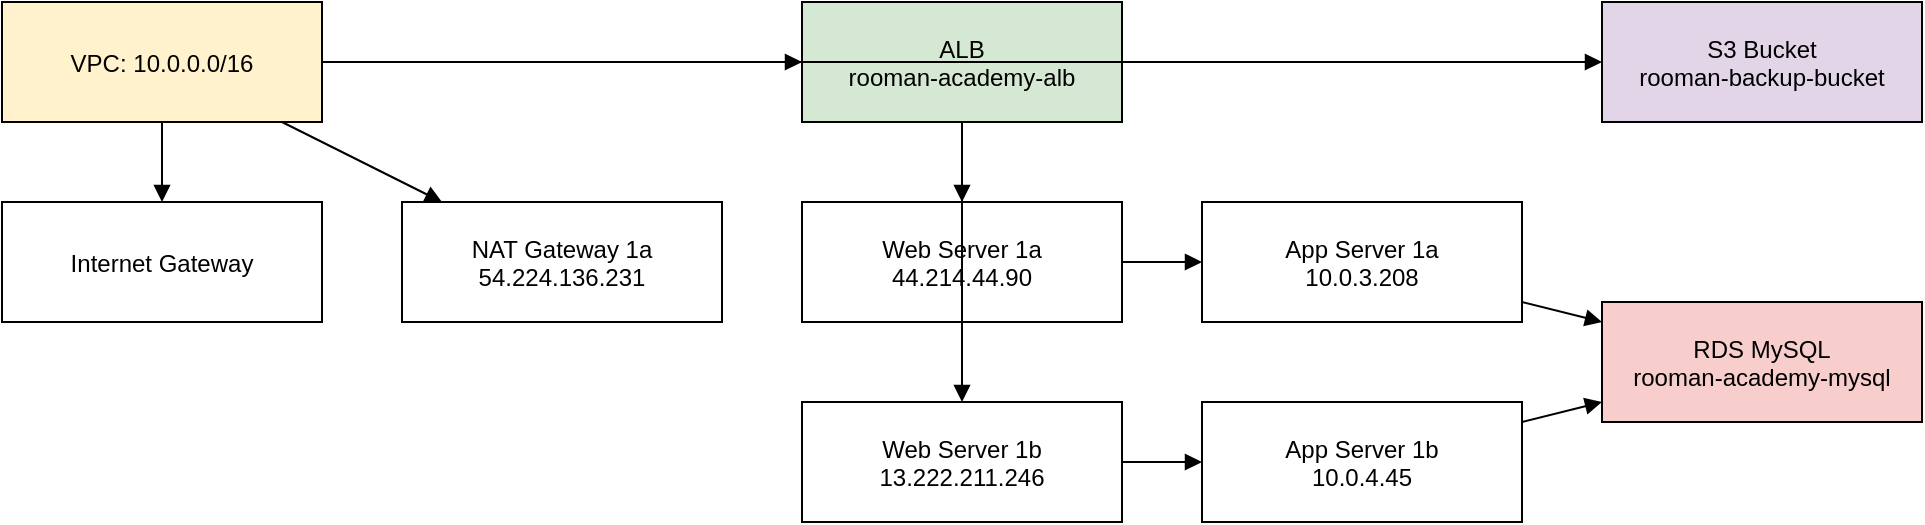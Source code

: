 <?xml version='1.0' encoding='utf-8'?>
<mxfile><diagram id="VPC-Infrastructure" name="Terraform Infra"><mxGraphModel dx="1200" dy="600" grid="1" gridSize="10" guides="1"><root><mxCell id="0" /><mxCell id="1" parent="0" /><mxCell id="vpc" value="VPC: 10.0.0.0/16" style="shape=rectangle;fillColor=#fff2cc;strokeColor=#000000;fontSize=12;" vertex="1" parent="1"><mxGeometry as="geometry" x="100" y="50" width="160" height="60" /></mxCell><mxCell id="igw" value="Internet Gateway" style="shape=rectangle;fillColor=#FFFFFF;strokeColor=#000000;fontSize=12;" vertex="1" parent="1"><mxGeometry as="geometry" x="100" y="150" width="160" height="60" /></mxCell><mxCell id="nat_1a" value="NAT Gateway 1a&#10;54.224.136.231" style="shape=rectangle;fillColor=#FFFFFF;strokeColor=#000000;fontSize=12;" vertex="1" parent="1"><mxGeometry as="geometry" x="300" y="150" width="160" height="60" /></mxCell><mxCell id="alb" value="ALB&#10;rooman-academy-alb" style="shape=rectangle;fillColor=#d5e8d4;strokeColor=#000000;fontSize=12;" vertex="1" parent="1"><mxGeometry as="geometry" x="500" y="50" width="160" height="60" /></mxCell><mxCell id="web_1a" value="Web Server 1a&#10;44.214.44.90" style="shape=rectangle;fillColor=#FFFFFF;strokeColor=#000000;fontSize=12;" vertex="1" parent="1"><mxGeometry as="geometry" x="500" y="150" width="160" height="60" /></mxCell><mxCell id="web_1b" value="Web Server 1b&#10;13.222.211.246" style="shape=rectangle;fillColor=#FFFFFF;strokeColor=#000000;fontSize=12;" vertex="1" parent="1"><mxGeometry as="geometry" x="500" y="250" width="160" height="60" /></mxCell><mxCell id="app_1a" value="App Server 1a&#10;10.0.3.208" style="shape=rectangle;fillColor=#FFFFFF;strokeColor=#000000;fontSize=12;" vertex="1" parent="1"><mxGeometry as="geometry" x="700" y="150" width="160" height="60" /></mxCell><mxCell id="app_1b" value="App Server 1b&#10;10.0.4.45" style="shape=rectangle;fillColor=#FFFFFF;strokeColor=#000000;fontSize=12;" vertex="1" parent="1"><mxGeometry as="geometry" x="700" y="250" width="160" height="60" /></mxCell><mxCell id="rds" value="RDS MySQL&#10;rooman-academy-mysql" style="shape=rectangle;fillColor=#f8cecc;strokeColor=#000000;fontSize=12;" vertex="1" parent="1"><mxGeometry as="geometry" x="900" y="200" width="160" height="60" /></mxCell><mxCell id="s3" value="S3 Bucket&#10;rooman-backup-bucket" style="shape=rectangle;fillColor=#e1d5e7;strokeColor=#000000;fontSize=12;" vertex="1" parent="1"><mxGeometry as="geometry" x="900" y="50" width="160" height="60" /></mxCell><mxCell id="100" edge="1" parent="1" source="vpc" target="igw" style="endArrow=block;strokeColor=#000000;"><mxGeometry as="geometry" /></mxCell><mxCell id="101" edge="1" parent="1" source="vpc" target="nat_1a" style="endArrow=block;strokeColor=#000000;"><mxGeometry as="geometry" /></mxCell><mxCell id="102" edge="1" parent="1" source="vpc" target="alb" style="endArrow=block;strokeColor=#000000;"><mxGeometry as="geometry" /></mxCell><mxCell id="103" edge="1" parent="1" source="alb" target="web_1a" style="endArrow=block;strokeColor=#000000;"><mxGeometry as="geometry" /></mxCell><mxCell id="104" edge="1" parent="1" source="alb" target="web_1b" style="endArrow=block;strokeColor=#000000;"><mxGeometry as="geometry" /></mxCell><mxCell id="105" edge="1" parent="1" source="web_1a" target="app_1a" style="endArrow=block;strokeColor=#000000;"><mxGeometry as="geometry" /></mxCell><mxCell id="106" edge="1" parent="1" source="web_1b" target="app_1b" style="endArrow=block;strokeColor=#000000;"><mxGeometry as="geometry" /></mxCell><mxCell id="107" edge="1" parent="1" source="app_1a" target="rds" style="endArrow=block;strokeColor=#000000;"><mxGeometry as="geometry" /></mxCell><mxCell id="108" edge="1" parent="1" source="app_1b" target="rds" style="endArrow=block;strokeColor=#000000;"><mxGeometry as="geometry" /></mxCell><mxCell id="109" edge="1" parent="1" source="vpc" target="s3" style="endArrow=block;strokeColor=#000000;"><mxGeometry as="geometry" /></mxCell></root></mxGraphModel></diagram></mxfile>